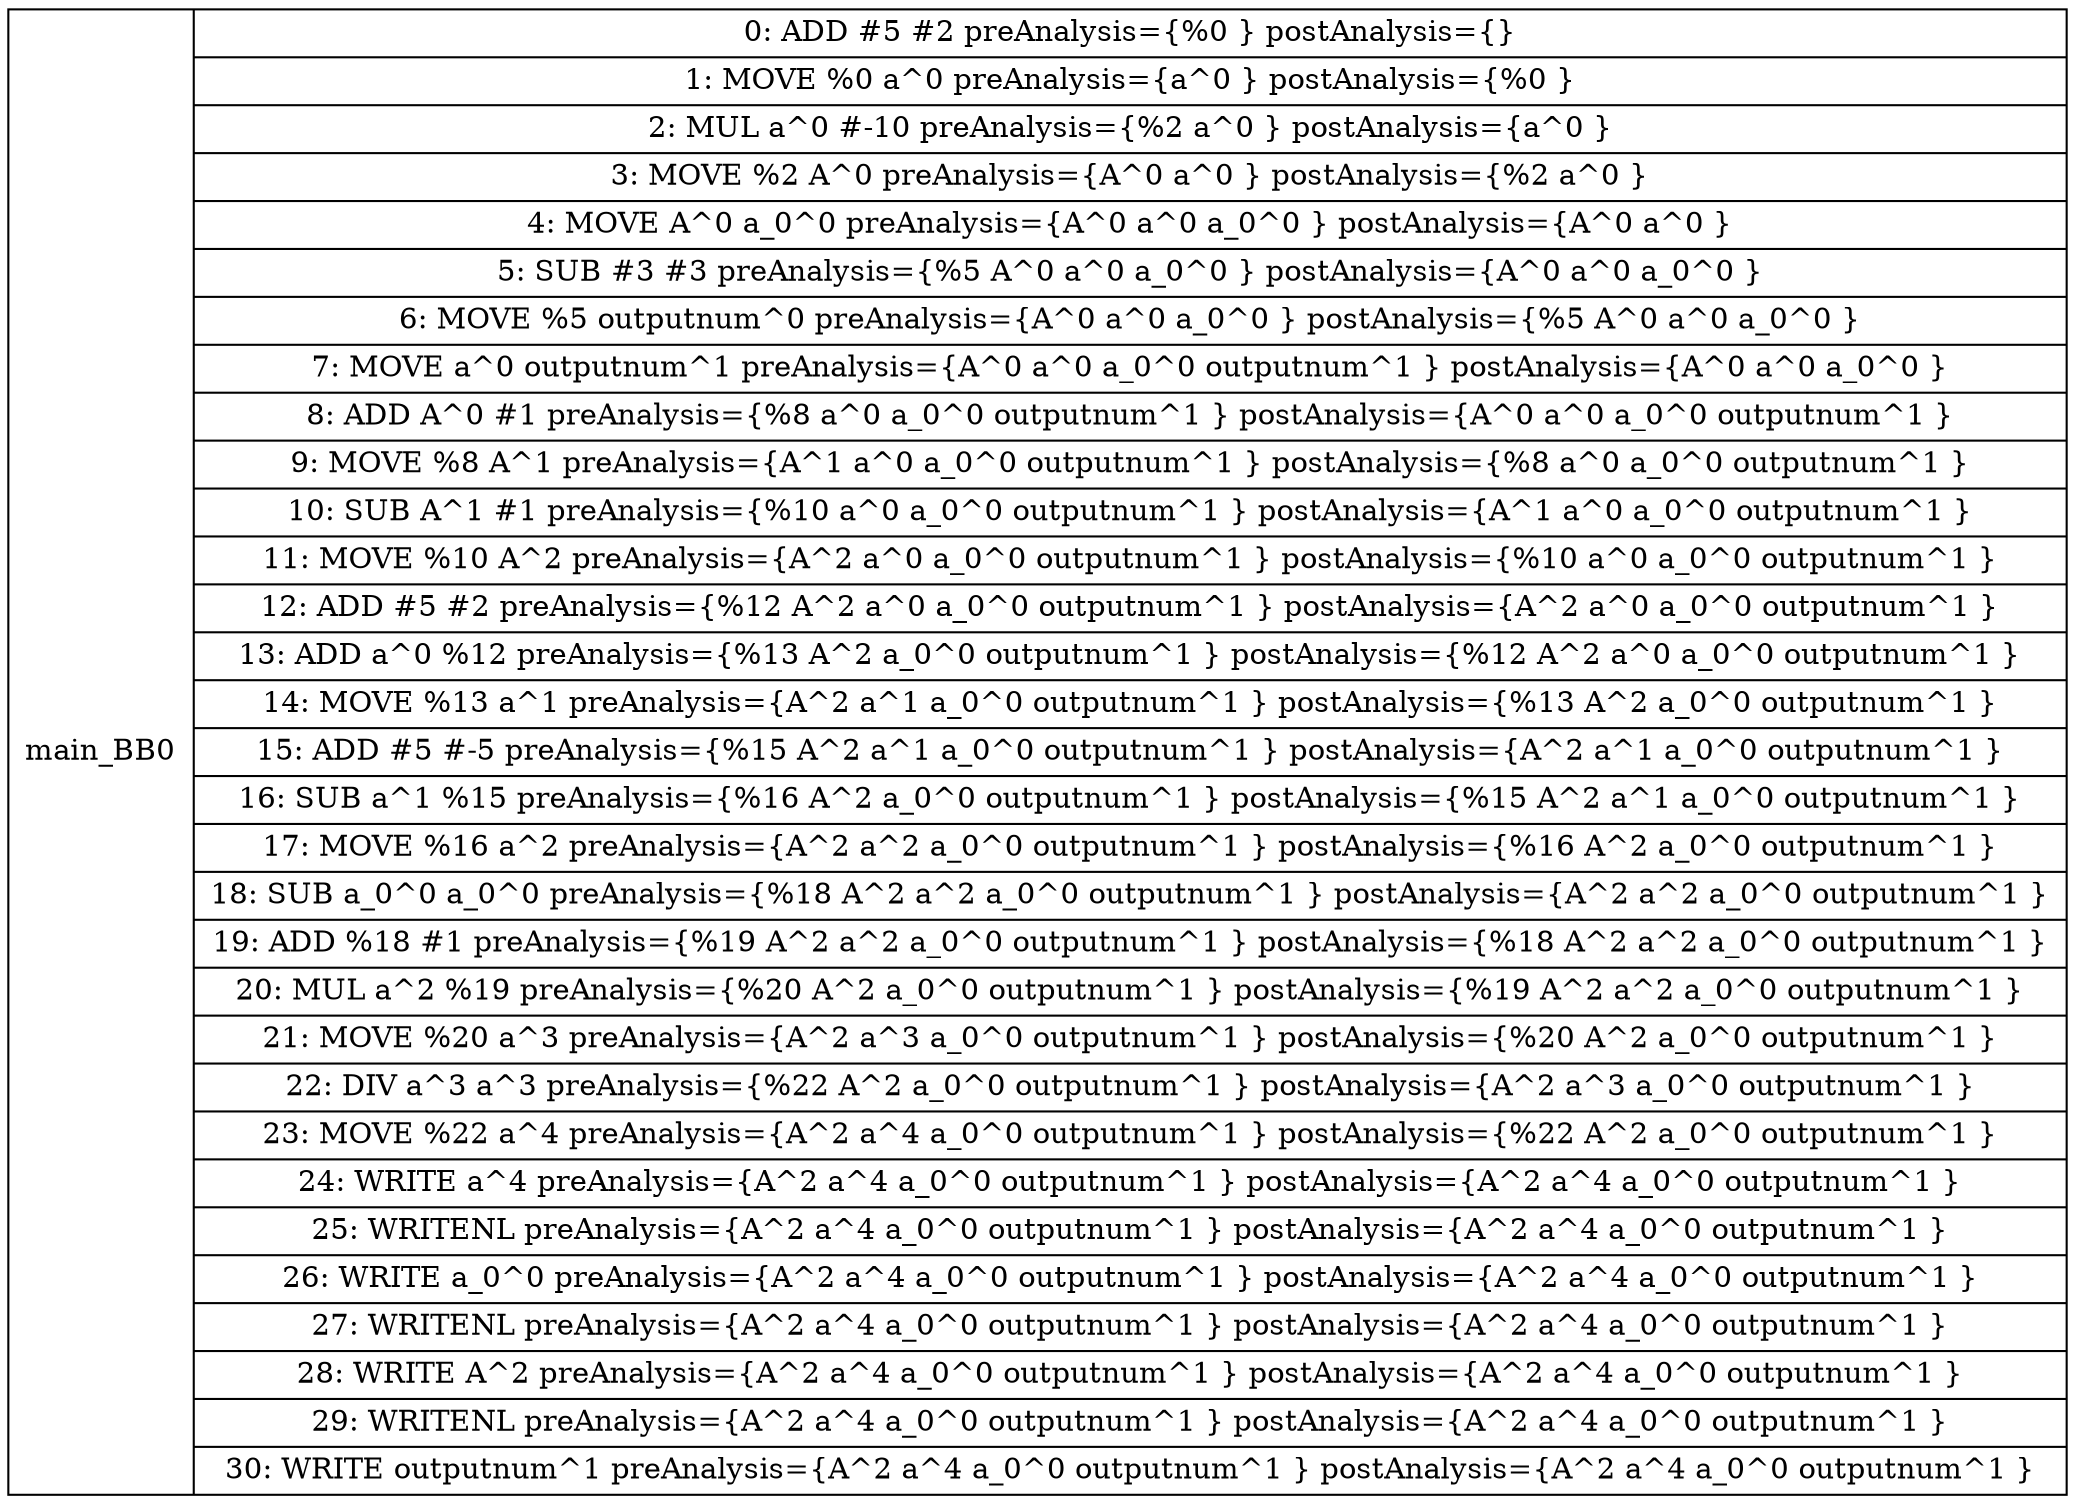 diGraph G { 
main_BB0 [shape=record, label="<b>main_BB0| {0: ADD #5 #2 preAnalysis=\{%0 \} postAnalysis=\{\}|1: MOVE %0 a^0 preAnalysis=\{a^0 \} postAnalysis=\{%0 \}|2: MUL a^0 #-10 preAnalysis=\{%2 a^0 \} postAnalysis=\{a^0 \}|3: MOVE %2 A^0 preAnalysis=\{A^0 a^0 \} postAnalysis=\{%2 a^0 \}|4: MOVE A^0 a_0^0 preAnalysis=\{A^0 a^0 a_0^0 \} postAnalysis=\{A^0 a^0 \}|5: SUB #3 #3 preAnalysis=\{%5 A^0 a^0 a_0^0 \} postAnalysis=\{A^0 a^0 a_0^0 \}|6: MOVE %5 outputnum^0 preAnalysis=\{A^0 a^0 a_0^0 \} postAnalysis=\{%5 A^0 a^0 a_0^0 \}|7: MOVE a^0 outputnum^1 preAnalysis=\{A^0 a^0 a_0^0 outputnum^1 \} postAnalysis=\{A^0 a^0 a_0^0 \}|8: ADD A^0 #1 preAnalysis=\{%8 a^0 a_0^0 outputnum^1 \} postAnalysis=\{A^0 a^0 a_0^0 outputnum^1 \}|9: MOVE %8 A^1 preAnalysis=\{A^1 a^0 a_0^0 outputnum^1 \} postAnalysis=\{%8 a^0 a_0^0 outputnum^1 \}|10: SUB A^1 #1 preAnalysis=\{%10 a^0 a_0^0 outputnum^1 \} postAnalysis=\{A^1 a^0 a_0^0 outputnum^1 \}|11: MOVE %10 A^2 preAnalysis=\{A^2 a^0 a_0^0 outputnum^1 \} postAnalysis=\{%10 a^0 a_0^0 outputnum^1 \}|12: ADD #5 #2 preAnalysis=\{%12 A^2 a^0 a_0^0 outputnum^1 \} postAnalysis=\{A^2 a^0 a_0^0 outputnum^1 \}|13: ADD a^0 %12 preAnalysis=\{%13 A^2 a_0^0 outputnum^1 \} postAnalysis=\{%12 A^2 a^0 a_0^0 outputnum^1 \}|14: MOVE %13 a^1 preAnalysis=\{A^2 a^1 a_0^0 outputnum^1 \} postAnalysis=\{%13 A^2 a_0^0 outputnum^1 \}|15: ADD #5 #-5 preAnalysis=\{%15 A^2 a^1 a_0^0 outputnum^1 \} postAnalysis=\{A^2 a^1 a_0^0 outputnum^1 \}|16: SUB a^1 %15 preAnalysis=\{%16 A^2 a_0^0 outputnum^1 \} postAnalysis=\{%15 A^2 a^1 a_0^0 outputnum^1 \}|17: MOVE %16 a^2 preAnalysis=\{A^2 a^2 a_0^0 outputnum^1 \} postAnalysis=\{%16 A^2 a_0^0 outputnum^1 \}|18: SUB a_0^0 a_0^0 preAnalysis=\{%18 A^2 a^2 a_0^0 outputnum^1 \} postAnalysis=\{A^2 a^2 a_0^0 outputnum^1 \}|19: ADD %18 #1 preAnalysis=\{%19 A^2 a^2 a_0^0 outputnum^1 \} postAnalysis=\{%18 A^2 a^2 a_0^0 outputnum^1 \}|20: MUL a^2 %19 preAnalysis=\{%20 A^2 a_0^0 outputnum^1 \} postAnalysis=\{%19 A^2 a^2 a_0^0 outputnum^1 \}|21: MOVE %20 a^3 preAnalysis=\{A^2 a^3 a_0^0 outputnum^1 \} postAnalysis=\{%20 A^2 a_0^0 outputnum^1 \}|22: DIV a^3 a^3 preAnalysis=\{%22 A^2 a_0^0 outputnum^1 \} postAnalysis=\{A^2 a^3 a_0^0 outputnum^1 \}|23: MOVE %22 a^4 preAnalysis=\{A^2 a^4 a_0^0 outputnum^1 \} postAnalysis=\{%22 A^2 a_0^0 outputnum^1 \}|24: WRITE a^4 preAnalysis=\{A^2 a^4 a_0^0 outputnum^1 \} postAnalysis=\{A^2 a^4 a_0^0 outputnum^1 \}|25: WRITENL  preAnalysis=\{A^2 a^4 a_0^0 outputnum^1 \} postAnalysis=\{A^2 a^4 a_0^0 outputnum^1 \}|26: WRITE a_0^0 preAnalysis=\{A^2 a^4 a_0^0 outputnum^1 \} postAnalysis=\{A^2 a^4 a_0^0 outputnum^1 \}|27: WRITENL  preAnalysis=\{A^2 a^4 a_0^0 outputnum^1 \} postAnalysis=\{A^2 a^4 a_0^0 outputnum^1 \}|28: WRITE A^2 preAnalysis=\{A^2 a^4 a_0^0 outputnum^1 \} postAnalysis=\{A^2 a^4 a_0^0 outputnum^1 \}|29: WRITENL  preAnalysis=\{A^2 a^4 a_0^0 outputnum^1 \} postAnalysis=\{A^2 a^4 a_0^0 outputnum^1 \}|30: WRITE outputnum^1 preAnalysis=\{A^2 a^4 a_0^0 outputnum^1 \} postAnalysis=\{A^2 a^4 a_0^0 outputnum^1 \}}"];



}